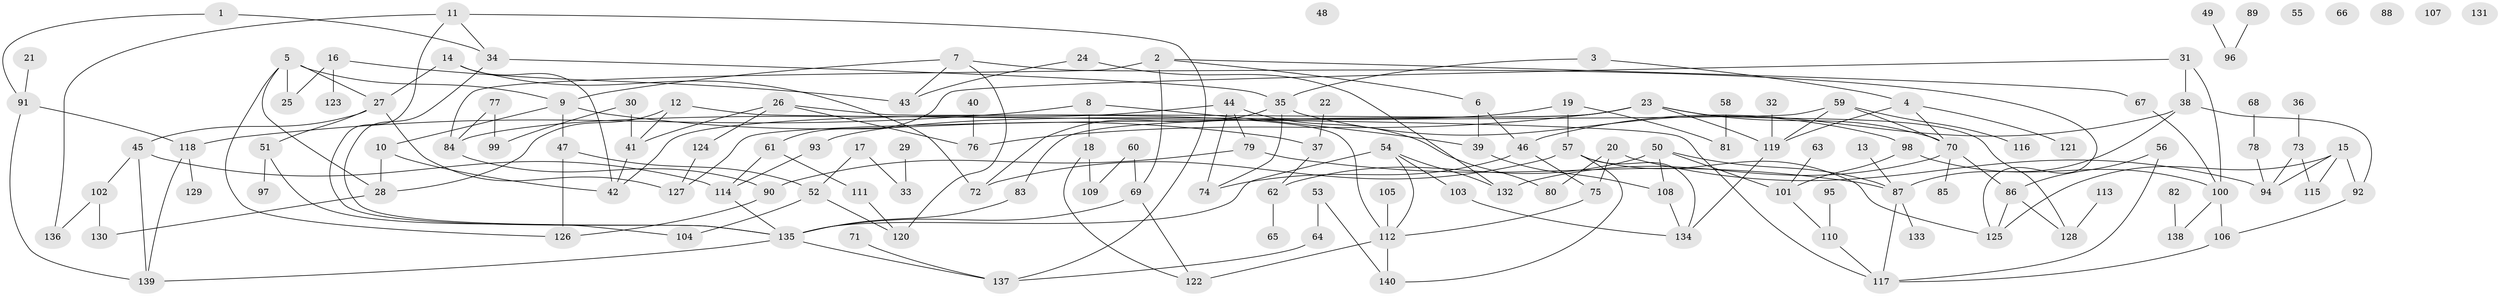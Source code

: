 // coarse degree distribution, {4: 0.20430107526881722, 8: 0.03225806451612903, 3: 0.15053763440860216, 5: 0.0967741935483871, 6: 0.06451612903225806, 2: 0.16129032258064516, 7: 0.010752688172043012, 1: 0.20430107526881722, 0: 0.06451612903225806, 9: 0.010752688172043012}
// Generated by graph-tools (version 1.1) at 2025/23/03/03/25 07:23:25]
// undirected, 140 vertices, 193 edges
graph export_dot {
graph [start="1"]
  node [color=gray90,style=filled];
  1;
  2;
  3;
  4;
  5;
  6;
  7;
  8;
  9;
  10;
  11;
  12;
  13;
  14;
  15;
  16;
  17;
  18;
  19;
  20;
  21;
  22;
  23;
  24;
  25;
  26;
  27;
  28;
  29;
  30;
  31;
  32;
  33;
  34;
  35;
  36;
  37;
  38;
  39;
  40;
  41;
  42;
  43;
  44;
  45;
  46;
  47;
  48;
  49;
  50;
  51;
  52;
  53;
  54;
  55;
  56;
  57;
  58;
  59;
  60;
  61;
  62;
  63;
  64;
  65;
  66;
  67;
  68;
  69;
  70;
  71;
  72;
  73;
  74;
  75;
  76;
  77;
  78;
  79;
  80;
  81;
  82;
  83;
  84;
  85;
  86;
  87;
  88;
  89;
  90;
  91;
  92;
  93;
  94;
  95;
  96;
  97;
  98;
  99;
  100;
  101;
  102;
  103;
  104;
  105;
  106;
  107;
  108;
  109;
  110;
  111;
  112;
  113;
  114;
  115;
  116;
  117;
  118;
  119;
  120;
  121;
  122;
  123;
  124;
  125;
  126;
  127;
  128;
  129;
  130;
  131;
  132;
  133;
  134;
  135;
  136;
  137;
  138;
  139;
  140;
  1 -- 34;
  1 -- 91;
  2 -- 6;
  2 -- 67;
  2 -- 69;
  2 -- 84;
  3 -- 4;
  3 -- 35;
  4 -- 70;
  4 -- 119;
  4 -- 121;
  5 -- 9;
  5 -- 25;
  5 -- 27;
  5 -- 28;
  5 -- 126;
  6 -- 39;
  6 -- 46;
  7 -- 9;
  7 -- 43;
  7 -- 120;
  7 -- 125;
  8 -- 18;
  8 -- 39;
  8 -- 118;
  9 -- 10;
  9 -- 37;
  9 -- 47;
  10 -- 28;
  10 -- 42;
  11 -- 34;
  11 -- 135;
  11 -- 136;
  11 -- 137;
  12 -- 28;
  12 -- 41;
  12 -- 117;
  13 -- 87;
  14 -- 27;
  14 -- 42;
  14 -- 72;
  15 -- 92;
  15 -- 94;
  15 -- 115;
  15 -- 125;
  16 -- 25;
  16 -- 43;
  16 -- 123;
  17 -- 33;
  17 -- 52;
  18 -- 109;
  18 -- 122;
  19 -- 57;
  19 -- 81;
  19 -- 93;
  20 -- 75;
  20 -- 80;
  20 -- 94;
  21 -- 91;
  22 -- 37;
  23 -- 42;
  23 -- 70;
  23 -- 76;
  23 -- 83;
  23 -- 119;
  23 -- 128;
  24 -- 43;
  24 -- 132;
  26 -- 41;
  26 -- 76;
  26 -- 112;
  26 -- 124;
  27 -- 45;
  27 -- 51;
  27 -- 127;
  28 -- 130;
  29 -- 33;
  30 -- 41;
  30 -- 99;
  31 -- 38;
  31 -- 61;
  31 -- 100;
  32 -- 119;
  34 -- 35;
  34 -- 135;
  35 -- 72;
  35 -- 74;
  35 -- 98;
  36 -- 73;
  37 -- 62;
  38 -- 46;
  38 -- 87;
  38 -- 92;
  39 -- 108;
  40 -- 76;
  41 -- 42;
  44 -- 74;
  44 -- 79;
  44 -- 80;
  44 -- 84;
  45 -- 102;
  45 -- 114;
  45 -- 139;
  46 -- 74;
  46 -- 75;
  47 -- 52;
  47 -- 126;
  49 -- 96;
  50 -- 62;
  50 -- 87;
  50 -- 101;
  50 -- 108;
  51 -- 97;
  51 -- 104;
  52 -- 104;
  52 -- 120;
  53 -- 64;
  53 -- 140;
  54 -- 103;
  54 -- 112;
  54 -- 132;
  54 -- 135;
  56 -- 86;
  56 -- 117;
  57 -- 72;
  57 -- 125;
  57 -- 134;
  57 -- 140;
  58 -- 81;
  59 -- 70;
  59 -- 116;
  59 -- 119;
  59 -- 127;
  60 -- 69;
  60 -- 109;
  61 -- 111;
  61 -- 114;
  62 -- 65;
  63 -- 101;
  64 -- 137;
  67 -- 100;
  68 -- 78;
  69 -- 122;
  69 -- 135;
  70 -- 85;
  70 -- 86;
  70 -- 132;
  71 -- 137;
  73 -- 94;
  73 -- 115;
  75 -- 112;
  77 -- 84;
  77 -- 99;
  78 -- 94;
  79 -- 87;
  79 -- 90;
  82 -- 138;
  83 -- 135;
  84 -- 90;
  86 -- 125;
  86 -- 128;
  87 -- 117;
  87 -- 133;
  89 -- 96;
  90 -- 126;
  91 -- 118;
  91 -- 139;
  92 -- 106;
  93 -- 114;
  95 -- 110;
  98 -- 100;
  98 -- 101;
  100 -- 106;
  100 -- 138;
  101 -- 110;
  102 -- 130;
  102 -- 136;
  103 -- 134;
  105 -- 112;
  106 -- 117;
  108 -- 134;
  110 -- 117;
  111 -- 120;
  112 -- 122;
  112 -- 140;
  113 -- 128;
  114 -- 135;
  118 -- 129;
  118 -- 139;
  119 -- 134;
  124 -- 127;
  135 -- 137;
  135 -- 139;
}
